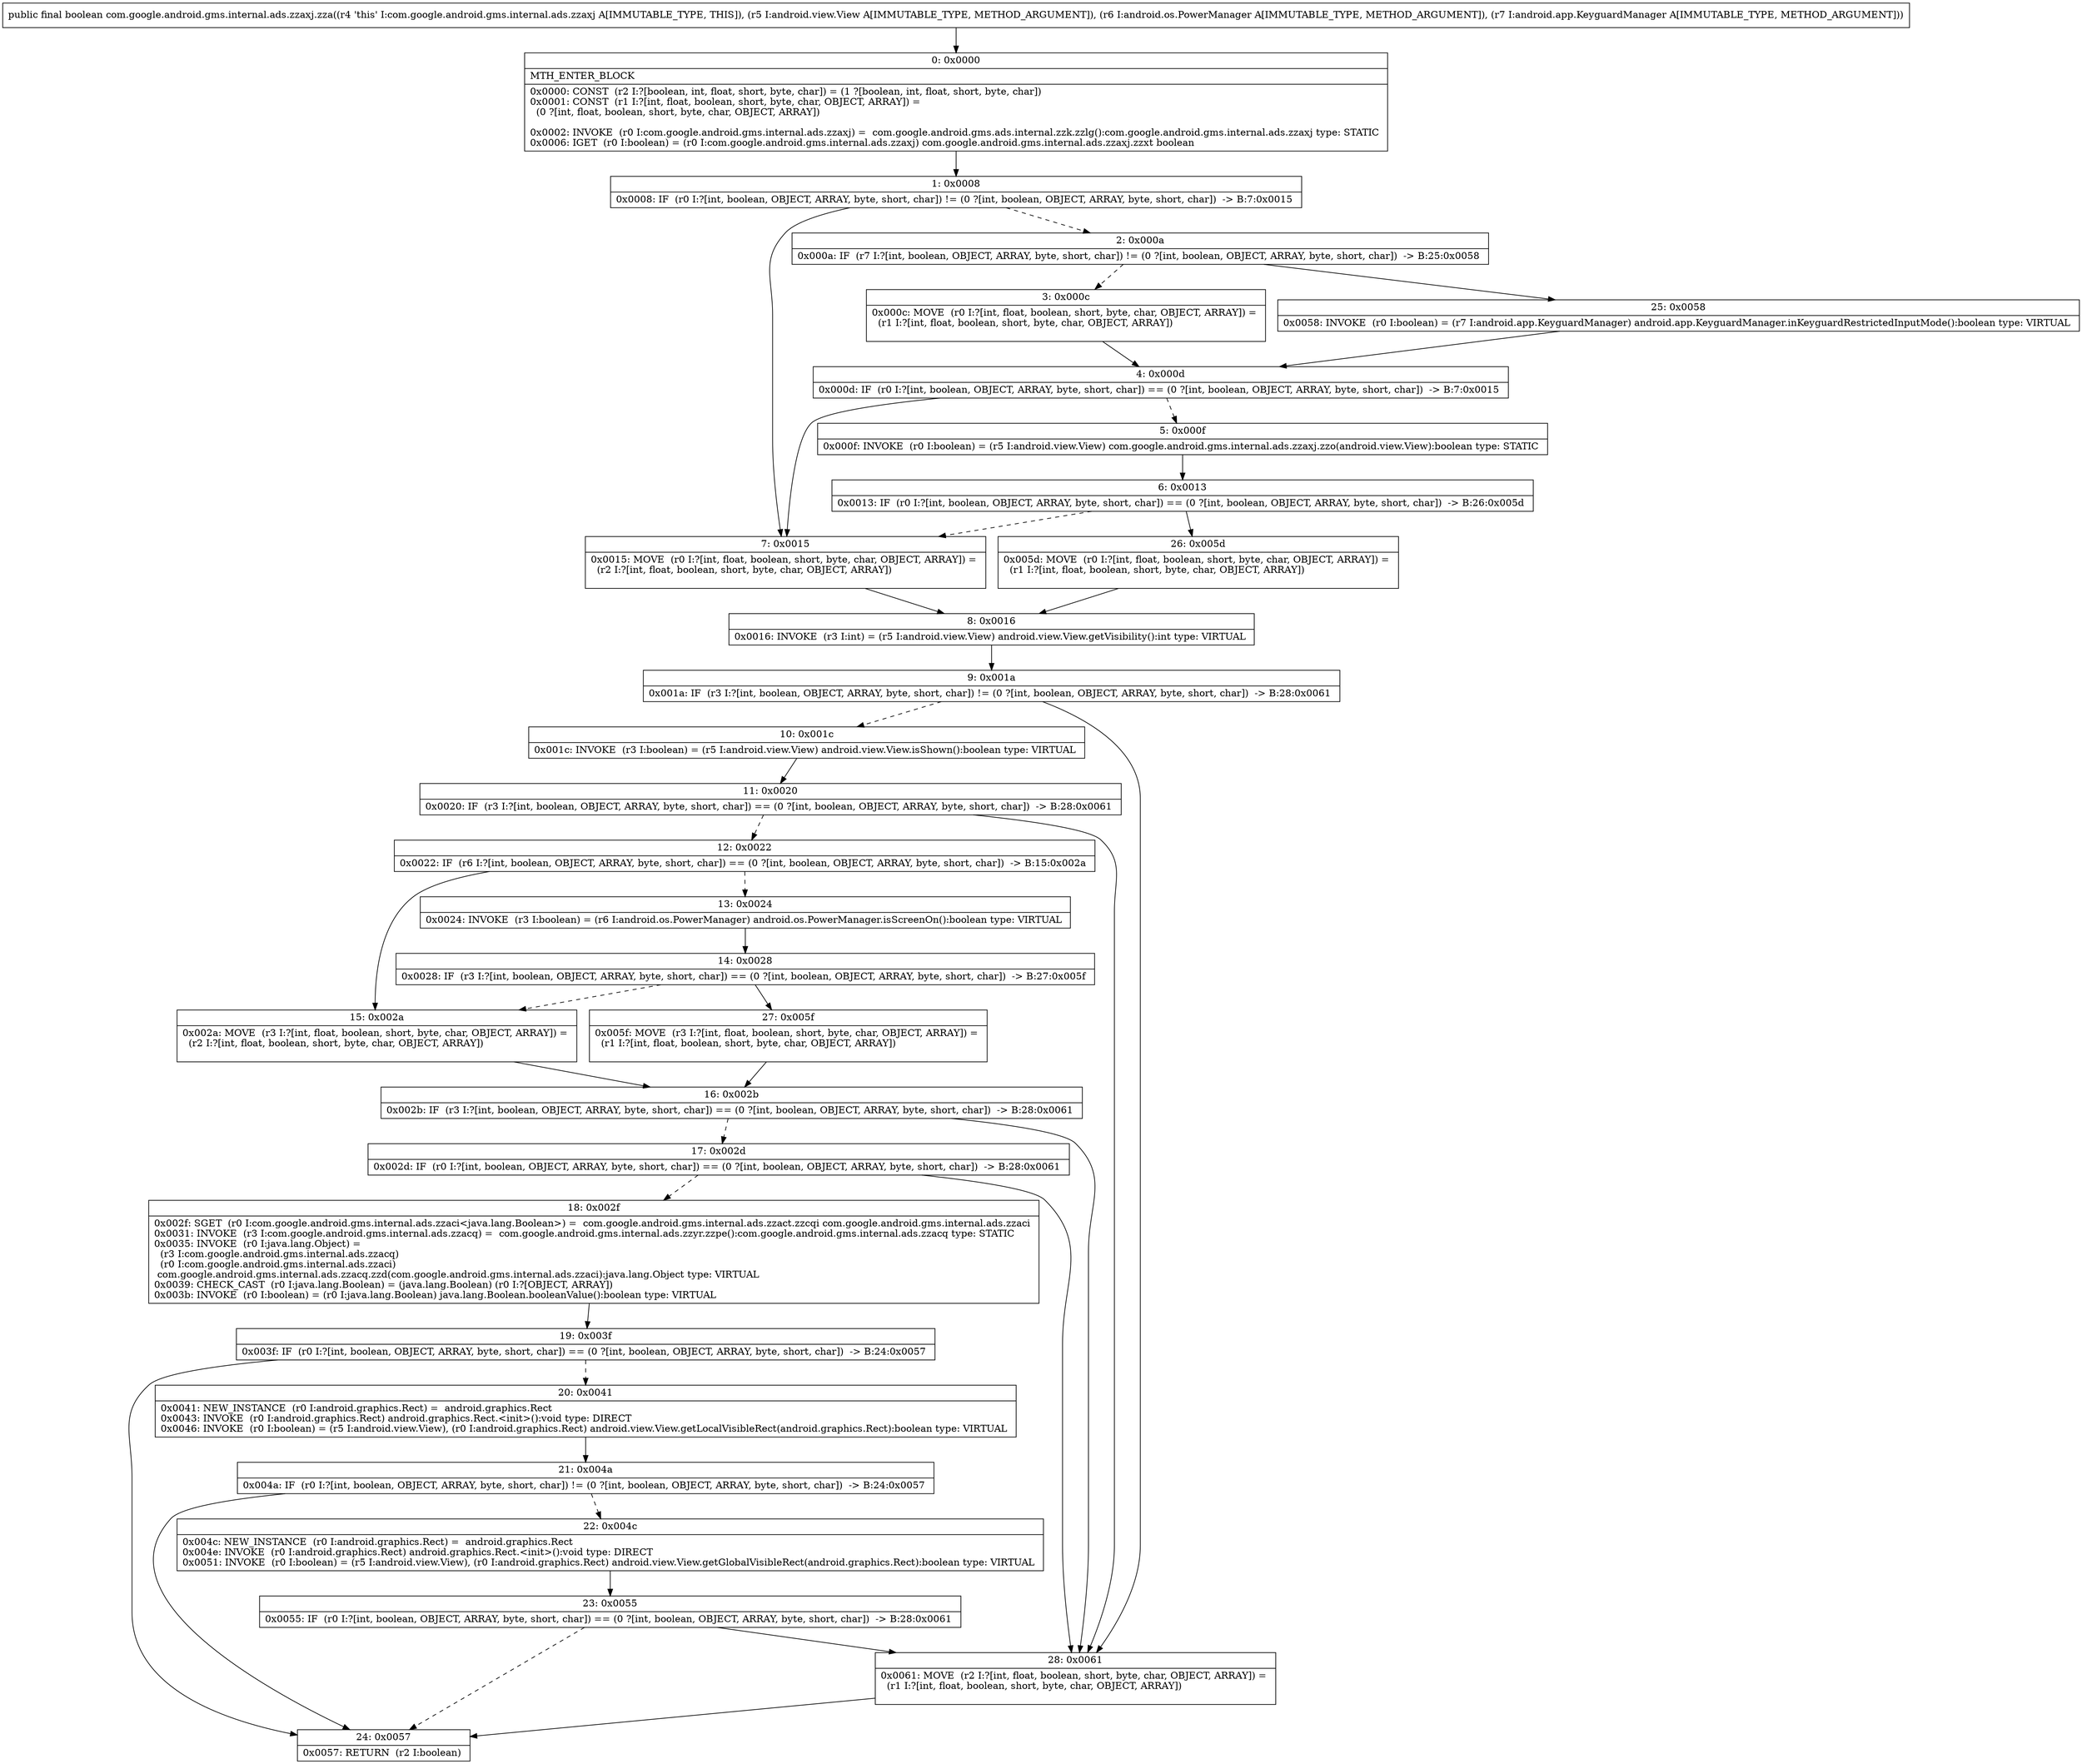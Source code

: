 digraph "CFG forcom.google.android.gms.internal.ads.zzaxj.zza(Landroid\/view\/View;Landroid\/os\/PowerManager;Landroid\/app\/KeyguardManager;)Z" {
Node_0 [shape=record,label="{0\:\ 0x0000|MTH_ENTER_BLOCK\l|0x0000: CONST  (r2 I:?[boolean, int, float, short, byte, char]) = (1 ?[boolean, int, float, short, byte, char]) \l0x0001: CONST  (r1 I:?[int, float, boolean, short, byte, char, OBJECT, ARRAY]) = \l  (0 ?[int, float, boolean, short, byte, char, OBJECT, ARRAY])\l \l0x0002: INVOKE  (r0 I:com.google.android.gms.internal.ads.zzaxj) =  com.google.android.gms.ads.internal.zzk.zzlg():com.google.android.gms.internal.ads.zzaxj type: STATIC \l0x0006: IGET  (r0 I:boolean) = (r0 I:com.google.android.gms.internal.ads.zzaxj) com.google.android.gms.internal.ads.zzaxj.zzxt boolean \l}"];
Node_1 [shape=record,label="{1\:\ 0x0008|0x0008: IF  (r0 I:?[int, boolean, OBJECT, ARRAY, byte, short, char]) != (0 ?[int, boolean, OBJECT, ARRAY, byte, short, char])  \-\> B:7:0x0015 \l}"];
Node_2 [shape=record,label="{2\:\ 0x000a|0x000a: IF  (r7 I:?[int, boolean, OBJECT, ARRAY, byte, short, char]) != (0 ?[int, boolean, OBJECT, ARRAY, byte, short, char])  \-\> B:25:0x0058 \l}"];
Node_3 [shape=record,label="{3\:\ 0x000c|0x000c: MOVE  (r0 I:?[int, float, boolean, short, byte, char, OBJECT, ARRAY]) = \l  (r1 I:?[int, float, boolean, short, byte, char, OBJECT, ARRAY])\l \l}"];
Node_4 [shape=record,label="{4\:\ 0x000d|0x000d: IF  (r0 I:?[int, boolean, OBJECT, ARRAY, byte, short, char]) == (0 ?[int, boolean, OBJECT, ARRAY, byte, short, char])  \-\> B:7:0x0015 \l}"];
Node_5 [shape=record,label="{5\:\ 0x000f|0x000f: INVOKE  (r0 I:boolean) = (r5 I:android.view.View) com.google.android.gms.internal.ads.zzaxj.zzo(android.view.View):boolean type: STATIC \l}"];
Node_6 [shape=record,label="{6\:\ 0x0013|0x0013: IF  (r0 I:?[int, boolean, OBJECT, ARRAY, byte, short, char]) == (0 ?[int, boolean, OBJECT, ARRAY, byte, short, char])  \-\> B:26:0x005d \l}"];
Node_7 [shape=record,label="{7\:\ 0x0015|0x0015: MOVE  (r0 I:?[int, float, boolean, short, byte, char, OBJECT, ARRAY]) = \l  (r2 I:?[int, float, boolean, short, byte, char, OBJECT, ARRAY])\l \l}"];
Node_8 [shape=record,label="{8\:\ 0x0016|0x0016: INVOKE  (r3 I:int) = (r5 I:android.view.View) android.view.View.getVisibility():int type: VIRTUAL \l}"];
Node_9 [shape=record,label="{9\:\ 0x001a|0x001a: IF  (r3 I:?[int, boolean, OBJECT, ARRAY, byte, short, char]) != (0 ?[int, boolean, OBJECT, ARRAY, byte, short, char])  \-\> B:28:0x0061 \l}"];
Node_10 [shape=record,label="{10\:\ 0x001c|0x001c: INVOKE  (r3 I:boolean) = (r5 I:android.view.View) android.view.View.isShown():boolean type: VIRTUAL \l}"];
Node_11 [shape=record,label="{11\:\ 0x0020|0x0020: IF  (r3 I:?[int, boolean, OBJECT, ARRAY, byte, short, char]) == (0 ?[int, boolean, OBJECT, ARRAY, byte, short, char])  \-\> B:28:0x0061 \l}"];
Node_12 [shape=record,label="{12\:\ 0x0022|0x0022: IF  (r6 I:?[int, boolean, OBJECT, ARRAY, byte, short, char]) == (0 ?[int, boolean, OBJECT, ARRAY, byte, short, char])  \-\> B:15:0x002a \l}"];
Node_13 [shape=record,label="{13\:\ 0x0024|0x0024: INVOKE  (r3 I:boolean) = (r6 I:android.os.PowerManager) android.os.PowerManager.isScreenOn():boolean type: VIRTUAL \l}"];
Node_14 [shape=record,label="{14\:\ 0x0028|0x0028: IF  (r3 I:?[int, boolean, OBJECT, ARRAY, byte, short, char]) == (0 ?[int, boolean, OBJECT, ARRAY, byte, short, char])  \-\> B:27:0x005f \l}"];
Node_15 [shape=record,label="{15\:\ 0x002a|0x002a: MOVE  (r3 I:?[int, float, boolean, short, byte, char, OBJECT, ARRAY]) = \l  (r2 I:?[int, float, boolean, short, byte, char, OBJECT, ARRAY])\l \l}"];
Node_16 [shape=record,label="{16\:\ 0x002b|0x002b: IF  (r3 I:?[int, boolean, OBJECT, ARRAY, byte, short, char]) == (0 ?[int, boolean, OBJECT, ARRAY, byte, short, char])  \-\> B:28:0x0061 \l}"];
Node_17 [shape=record,label="{17\:\ 0x002d|0x002d: IF  (r0 I:?[int, boolean, OBJECT, ARRAY, byte, short, char]) == (0 ?[int, boolean, OBJECT, ARRAY, byte, short, char])  \-\> B:28:0x0061 \l}"];
Node_18 [shape=record,label="{18\:\ 0x002f|0x002f: SGET  (r0 I:com.google.android.gms.internal.ads.zzaci\<java.lang.Boolean\>) =  com.google.android.gms.internal.ads.zzact.zzcqi com.google.android.gms.internal.ads.zzaci \l0x0031: INVOKE  (r3 I:com.google.android.gms.internal.ads.zzacq) =  com.google.android.gms.internal.ads.zzyr.zzpe():com.google.android.gms.internal.ads.zzacq type: STATIC \l0x0035: INVOKE  (r0 I:java.lang.Object) = \l  (r3 I:com.google.android.gms.internal.ads.zzacq)\l  (r0 I:com.google.android.gms.internal.ads.zzaci)\l com.google.android.gms.internal.ads.zzacq.zzd(com.google.android.gms.internal.ads.zzaci):java.lang.Object type: VIRTUAL \l0x0039: CHECK_CAST  (r0 I:java.lang.Boolean) = (java.lang.Boolean) (r0 I:?[OBJECT, ARRAY]) \l0x003b: INVOKE  (r0 I:boolean) = (r0 I:java.lang.Boolean) java.lang.Boolean.booleanValue():boolean type: VIRTUAL \l}"];
Node_19 [shape=record,label="{19\:\ 0x003f|0x003f: IF  (r0 I:?[int, boolean, OBJECT, ARRAY, byte, short, char]) == (0 ?[int, boolean, OBJECT, ARRAY, byte, short, char])  \-\> B:24:0x0057 \l}"];
Node_20 [shape=record,label="{20\:\ 0x0041|0x0041: NEW_INSTANCE  (r0 I:android.graphics.Rect) =  android.graphics.Rect \l0x0043: INVOKE  (r0 I:android.graphics.Rect) android.graphics.Rect.\<init\>():void type: DIRECT \l0x0046: INVOKE  (r0 I:boolean) = (r5 I:android.view.View), (r0 I:android.graphics.Rect) android.view.View.getLocalVisibleRect(android.graphics.Rect):boolean type: VIRTUAL \l}"];
Node_21 [shape=record,label="{21\:\ 0x004a|0x004a: IF  (r0 I:?[int, boolean, OBJECT, ARRAY, byte, short, char]) != (0 ?[int, boolean, OBJECT, ARRAY, byte, short, char])  \-\> B:24:0x0057 \l}"];
Node_22 [shape=record,label="{22\:\ 0x004c|0x004c: NEW_INSTANCE  (r0 I:android.graphics.Rect) =  android.graphics.Rect \l0x004e: INVOKE  (r0 I:android.graphics.Rect) android.graphics.Rect.\<init\>():void type: DIRECT \l0x0051: INVOKE  (r0 I:boolean) = (r5 I:android.view.View), (r0 I:android.graphics.Rect) android.view.View.getGlobalVisibleRect(android.graphics.Rect):boolean type: VIRTUAL \l}"];
Node_23 [shape=record,label="{23\:\ 0x0055|0x0055: IF  (r0 I:?[int, boolean, OBJECT, ARRAY, byte, short, char]) == (0 ?[int, boolean, OBJECT, ARRAY, byte, short, char])  \-\> B:28:0x0061 \l}"];
Node_24 [shape=record,label="{24\:\ 0x0057|0x0057: RETURN  (r2 I:boolean) \l}"];
Node_25 [shape=record,label="{25\:\ 0x0058|0x0058: INVOKE  (r0 I:boolean) = (r7 I:android.app.KeyguardManager) android.app.KeyguardManager.inKeyguardRestrictedInputMode():boolean type: VIRTUAL \l}"];
Node_26 [shape=record,label="{26\:\ 0x005d|0x005d: MOVE  (r0 I:?[int, float, boolean, short, byte, char, OBJECT, ARRAY]) = \l  (r1 I:?[int, float, boolean, short, byte, char, OBJECT, ARRAY])\l \l}"];
Node_27 [shape=record,label="{27\:\ 0x005f|0x005f: MOVE  (r3 I:?[int, float, boolean, short, byte, char, OBJECT, ARRAY]) = \l  (r1 I:?[int, float, boolean, short, byte, char, OBJECT, ARRAY])\l \l}"];
Node_28 [shape=record,label="{28\:\ 0x0061|0x0061: MOVE  (r2 I:?[int, float, boolean, short, byte, char, OBJECT, ARRAY]) = \l  (r1 I:?[int, float, boolean, short, byte, char, OBJECT, ARRAY])\l \l}"];
MethodNode[shape=record,label="{public final boolean com.google.android.gms.internal.ads.zzaxj.zza((r4 'this' I:com.google.android.gms.internal.ads.zzaxj A[IMMUTABLE_TYPE, THIS]), (r5 I:android.view.View A[IMMUTABLE_TYPE, METHOD_ARGUMENT]), (r6 I:android.os.PowerManager A[IMMUTABLE_TYPE, METHOD_ARGUMENT]), (r7 I:android.app.KeyguardManager A[IMMUTABLE_TYPE, METHOD_ARGUMENT])) }"];
MethodNode -> Node_0;
Node_0 -> Node_1;
Node_1 -> Node_2[style=dashed];
Node_1 -> Node_7;
Node_2 -> Node_3[style=dashed];
Node_2 -> Node_25;
Node_3 -> Node_4;
Node_4 -> Node_5[style=dashed];
Node_4 -> Node_7;
Node_5 -> Node_6;
Node_6 -> Node_7[style=dashed];
Node_6 -> Node_26;
Node_7 -> Node_8;
Node_8 -> Node_9;
Node_9 -> Node_10[style=dashed];
Node_9 -> Node_28;
Node_10 -> Node_11;
Node_11 -> Node_12[style=dashed];
Node_11 -> Node_28;
Node_12 -> Node_13[style=dashed];
Node_12 -> Node_15;
Node_13 -> Node_14;
Node_14 -> Node_15[style=dashed];
Node_14 -> Node_27;
Node_15 -> Node_16;
Node_16 -> Node_17[style=dashed];
Node_16 -> Node_28;
Node_17 -> Node_18[style=dashed];
Node_17 -> Node_28;
Node_18 -> Node_19;
Node_19 -> Node_20[style=dashed];
Node_19 -> Node_24;
Node_20 -> Node_21;
Node_21 -> Node_22[style=dashed];
Node_21 -> Node_24;
Node_22 -> Node_23;
Node_23 -> Node_24[style=dashed];
Node_23 -> Node_28;
Node_25 -> Node_4;
Node_26 -> Node_8;
Node_27 -> Node_16;
Node_28 -> Node_24;
}


